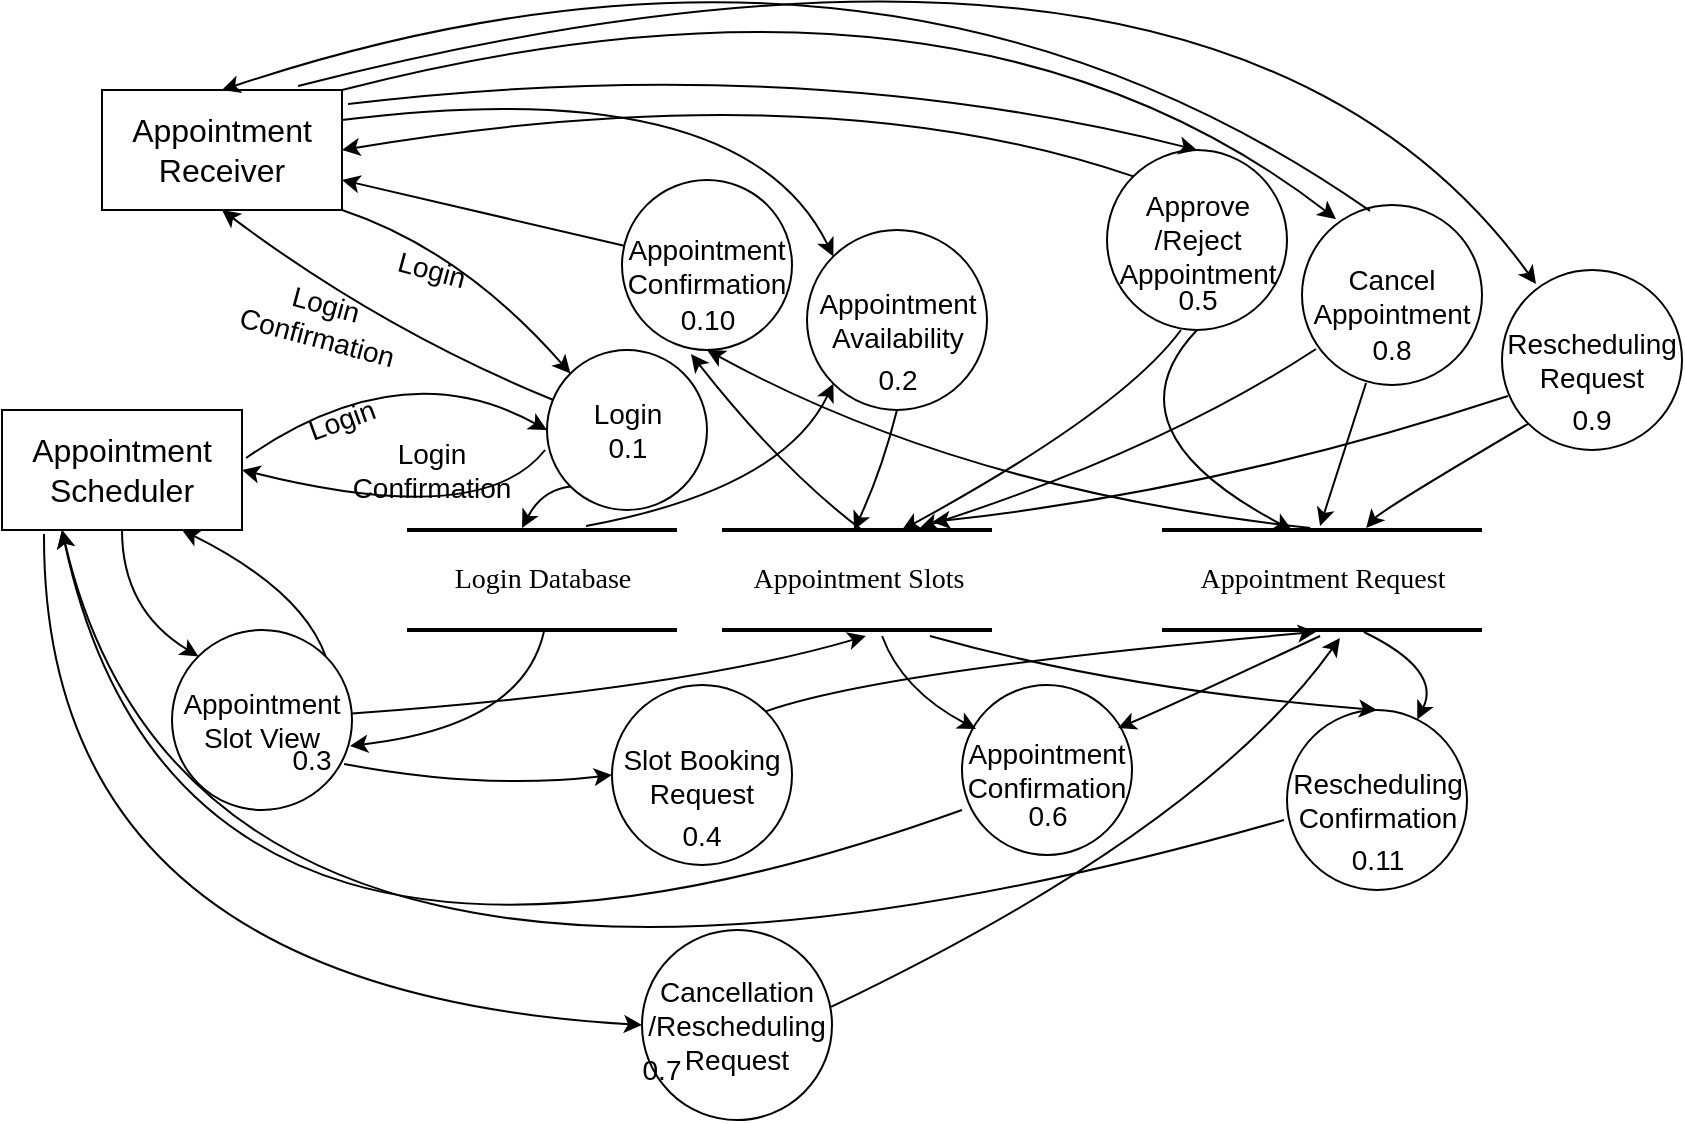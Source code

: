 <mxfile version="20.5.3" type="github">
  <diagram name="Page-1" id="b520641d-4fe3-3701-9064-5fc419738815">
    <mxGraphModel dx="1038" dy="564" grid="1" gridSize="10" guides="1" tooltips="1" connect="1" arrows="1" fold="1" page="1" pageScale="1" pageWidth="1100" pageHeight="850" background="none" math="0" shadow="0">
      <root>
        <mxCell id="0" />
        <mxCell id="1" parent="0" />
        <mxCell id="i_WOiG4FeXk5FNqNEXf6-2" value="Appointment Scheduler" style="rounded=0;whiteSpace=wrap;html=1;fontSize=16;fillColor=none;" parent="1" vertex="1">
          <mxGeometry x="20" y="300" width="120" height="60" as="geometry" />
        </mxCell>
        <mxCell id="i_WOiG4FeXk5FNqNEXf6-3" value="" style="curved=1;endArrow=classic;html=1;rounded=0;fontSize=14;exitX=1.017;exitY=0.4;exitDx=0;exitDy=0;entryX=0;entryY=0.5;entryDx=0;entryDy=0;exitPerimeter=0;" parent="1" source="i_WOiG4FeXk5FNqNEXf6-2" target="i_WOiG4FeXk5FNqNEXf6-4" edge="1">
          <mxGeometry width="50" height="50" relative="1" as="geometry">
            <mxPoint x="180" y="334.645" as="sourcePoint" />
            <mxPoint x="300" y="340" as="targetPoint" />
            <Array as="points">
              <mxPoint x="220" y="270" />
            </Array>
          </mxGeometry>
        </mxCell>
        <mxCell id="i_WOiG4FeXk5FNqNEXf6-4" value="&lt;div&gt;Login&lt;/div&gt;&lt;div&gt;0.1&lt;br&gt;&lt;/div&gt;" style="ellipse;whiteSpace=wrap;html=1;aspect=fixed;fillColor=none;fontSize=14;" parent="1" vertex="1">
          <mxGeometry x="292.5" y="270" width="80" height="80" as="geometry" />
        </mxCell>
        <mxCell id="i_WOiG4FeXk5FNqNEXf6-5" value="" style="curved=1;endArrow=classic;html=1;rounded=0;fontSize=14;exitX=-0.012;exitY=0.625;exitDx=0;exitDy=0;entryX=1;entryY=0.5;entryDx=0;entryDy=0;exitPerimeter=0;" parent="1" source="i_WOiG4FeXk5FNqNEXf6-4" target="i_WOiG4FeXk5FNqNEXf6-2" edge="1">
          <mxGeometry width="50" height="50" relative="1" as="geometry">
            <mxPoint x="300.0" y="365" as="sourcePoint" />
            <mxPoint x="170.96" y="350" as="targetPoint" />
            <Array as="points">
              <mxPoint x="260" y="360" />
            </Array>
          </mxGeometry>
        </mxCell>
        <mxCell id="i_WOiG4FeXk5FNqNEXf6-6" value="Login Database" style="html=1;rounded=0;shadow=0;comic=0;labelBackgroundColor=none;strokeWidth=2;fontFamily=Verdana;fontSize=14;align=center;shape=mxgraph.ios7ui.horLines;fillColor=none;" parent="1" vertex="1">
          <mxGeometry x="222.5" y="360" width="135" height="50" as="geometry" />
        </mxCell>
        <mxCell id="i_WOiG4FeXk5FNqNEXf6-8" value="" style="curved=1;endArrow=classic;html=1;rounded=0;fontSize=14;entryX=0.426;entryY=-0.02;entryDx=0;entryDy=0;entryPerimeter=0;exitX=0;exitY=1;exitDx=0;exitDy=0;" parent="1" source="i_WOiG4FeXk5FNqNEXf6-4" target="i_WOiG4FeXk5FNqNEXf6-6" edge="1">
          <mxGeometry width="50" height="50" relative="1" as="geometry">
            <mxPoint x="370" y="370" as="sourcePoint" />
            <mxPoint x="624.645" y="390" as="targetPoint" />
            <Array as="points">
              <mxPoint x="290" y="340" />
            </Array>
          </mxGeometry>
        </mxCell>
        <mxCell id="i_WOiG4FeXk5FNqNEXf6-9" value="" style="curved=1;endArrow=classic;html=1;rounded=0;fontSize=14;exitX=1;exitY=0.25;exitDx=0;exitDy=0;entryX=0;entryY=0;entryDx=0;entryDy=0;" parent="1" source="i_WOiG4FeXk5FNqNEXf6-13" target="i_WOiG4FeXk5FNqNEXf6-18" edge="1">
          <mxGeometry width="50" height="50" relative="1" as="geometry">
            <mxPoint x="340" y="180" as="sourcePoint" />
            <mxPoint x="330" y="130" as="targetPoint" />
            <Array as="points">
              <mxPoint x="390" y="130" />
            </Array>
          </mxGeometry>
        </mxCell>
        <mxCell id="i_WOiG4FeXk5FNqNEXf6-10" value="Login" style="text;html=1;strokeColor=none;fillColor=none;align=center;verticalAlign=middle;whiteSpace=wrap;rounded=0;fontSize=14;rotation=-20;" parent="1" vertex="1">
          <mxGeometry x="160" y="290" width="60" height="30" as="geometry" />
        </mxCell>
        <mxCell id="i_WOiG4FeXk5FNqNEXf6-12" value="Login Confirmation" style="text;html=1;strokeColor=none;fillColor=none;align=center;verticalAlign=middle;whiteSpace=wrap;rounded=0;fontSize=14;rotation=0;" parent="1" vertex="1">
          <mxGeometry x="195" y="315" width="80" height="30" as="geometry" />
        </mxCell>
        <mxCell id="i_WOiG4FeXk5FNqNEXf6-13" value="Appointment Receiver" style="rounded=0;whiteSpace=wrap;html=1;fontSize=16;fillColor=none;" parent="1" vertex="1">
          <mxGeometry x="70" y="140" width="120" height="60" as="geometry" />
        </mxCell>
        <mxCell id="i_WOiG4FeXk5FNqNEXf6-14" value="" style="curved=1;endArrow=classic;html=1;rounded=0;fontSize=14;exitX=1;exitY=1;exitDx=0;exitDy=0;entryX=0;entryY=0;entryDx=0;entryDy=0;" parent="1" source="i_WOiG4FeXk5FNqNEXf6-13" target="i_WOiG4FeXk5FNqNEXf6-4" edge="1">
          <mxGeometry width="50" height="50" relative="1" as="geometry">
            <mxPoint x="170" y="235" as="sourcePoint" />
            <mxPoint x="309.04" y="240" as="targetPoint" />
            <Array as="points">
              <mxPoint x="250" y="220" />
            </Array>
          </mxGeometry>
        </mxCell>
        <mxCell id="i_WOiG4FeXk5FNqNEXf6-16" value="" style="curved=1;endArrow=classic;html=1;rounded=0;fontSize=14;entryX=0.5;entryY=1;entryDx=0;entryDy=0;" parent="1" source="i_WOiG4FeXk5FNqNEXf6-4" target="i_WOiG4FeXk5FNqNEXf6-13" edge="1">
          <mxGeometry width="50" height="50" relative="1" as="geometry">
            <mxPoint x="360" y="310" as="sourcePoint" />
            <mxPoint x="180" y="245" as="targetPoint" />
            <Array as="points">
              <mxPoint x="210" y="260" />
            </Array>
          </mxGeometry>
        </mxCell>
        <mxCell id="i_WOiG4FeXk5FNqNEXf6-17" value="Appointment Slots" style="html=1;rounded=0;shadow=0;comic=0;labelBackgroundColor=none;strokeWidth=2;fontFamily=Verdana;fontSize=14;align=center;shape=mxgraph.ios7ui.horLines;fillColor=none;" parent="1" vertex="1">
          <mxGeometry x="380" y="360" width="135" height="50" as="geometry" />
        </mxCell>
        <mxCell id="i_WOiG4FeXk5FNqNEXf6-18" value="&lt;div&gt;Appointment&lt;/div&gt;&lt;div&gt;Availability&lt;br&gt;&lt;/div&gt;" style="ellipse;whiteSpace=wrap;html=1;aspect=fixed;fillColor=none;fontSize=14;" parent="1" vertex="1">
          <mxGeometry x="422.5" y="210" width="90" height="90" as="geometry" />
        </mxCell>
        <mxCell id="i_WOiG4FeXk5FNqNEXf6-19" value="Login" style="text;html=1;strokeColor=none;fillColor=none;align=center;verticalAlign=middle;whiteSpace=wrap;rounded=0;fontSize=14;rotation=15;" parent="1" vertex="1">
          <mxGeometry x="205" y="215" width="60" height="30" as="geometry" />
        </mxCell>
        <mxCell id="i_WOiG4FeXk5FNqNEXf6-20" value="Login Confirmation" style="text;html=1;strokeColor=none;fillColor=none;align=center;verticalAlign=middle;whiteSpace=wrap;rounded=0;fontSize=14;rotation=15;" parent="1" vertex="1">
          <mxGeometry x="140" y="240" width="80" height="30" as="geometry" />
        </mxCell>
        <mxCell id="i_WOiG4FeXk5FNqNEXf6-22" value="0.2" style="text;html=1;strokeColor=none;fillColor=none;align=center;verticalAlign=middle;whiteSpace=wrap;rounded=0;fontSize=14;" parent="1" vertex="1">
          <mxGeometry x="437.5" y="270" width="60" height="30" as="geometry" />
        </mxCell>
        <mxCell id="i_WOiG4FeXk5FNqNEXf6-23" value="" style="curved=1;endArrow=classic;html=1;rounded=0;fontSize=14;exitX=0.5;exitY=1;exitDx=0;exitDy=0;entryX=0.489;entryY=0;entryDx=0;entryDy=0;entryPerimeter=0;" parent="1" source="i_WOiG4FeXk5FNqNEXf6-18" target="i_WOiG4FeXk5FNqNEXf6-17" edge="1">
          <mxGeometry width="50" height="50" relative="1" as="geometry">
            <mxPoint x="560" y="270" as="sourcePoint" />
            <mxPoint x="748" y="341.04" as="targetPoint" />
            <Array as="points">
              <mxPoint x="460" y="330" />
            </Array>
          </mxGeometry>
        </mxCell>
        <mxCell id="i_WOiG4FeXk5FNqNEXf6-24" value="&lt;div&gt;Appointment&lt;/div&gt;&lt;div&gt;Slot View&lt;br&gt;&lt;/div&gt;" style="ellipse;whiteSpace=wrap;html=1;aspect=fixed;fillColor=none;fontSize=14;" parent="1" vertex="1">
          <mxGeometry x="105" y="410" width="90" height="90" as="geometry" />
        </mxCell>
        <mxCell id="i_WOiG4FeXk5FNqNEXf6-25" value="0.3" style="text;html=1;strokeColor=none;fillColor=none;align=center;verticalAlign=middle;whiteSpace=wrap;rounded=0;fontSize=14;" parent="1" vertex="1">
          <mxGeometry x="145" y="460" width="60" height="30" as="geometry" />
        </mxCell>
        <mxCell id="i_WOiG4FeXk5FNqNEXf6-26" value="" style="curved=1;endArrow=classic;html=1;rounded=0;fontSize=14;exitX=0.5;exitY=1;exitDx=0;exitDy=0;entryX=0;entryY=0;entryDx=0;entryDy=0;" parent="1" source="i_WOiG4FeXk5FNqNEXf6-2" target="i_WOiG4FeXk5FNqNEXf6-24" edge="1">
          <mxGeometry width="50" height="50" relative="1" as="geometry">
            <mxPoint x="65.36" y="474.645" as="sourcePoint" />
            <mxPoint x="250.005" y="440" as="targetPoint" />
            <Array as="points">
              <mxPoint x="80" y="400" />
            </Array>
          </mxGeometry>
        </mxCell>
        <mxCell id="i_WOiG4FeXk5FNqNEXf6-27" value="" style="curved=1;endArrow=classic;html=1;rounded=0;fontSize=14;entryX=0.533;entryY=1.06;entryDx=0;entryDy=0;entryPerimeter=0;" parent="1" source="i_WOiG4FeXk5FNqNEXf6-24" target="i_WOiG4FeXk5FNqNEXf6-17" edge="1">
          <mxGeometry width="50" height="50" relative="1" as="geometry">
            <mxPoint x="280" y="510" as="sourcePoint" />
            <mxPoint x="451.716" y="591.716" as="targetPoint" />
            <Array as="points">
              <mxPoint x="360" y="440" />
            </Array>
          </mxGeometry>
        </mxCell>
        <mxCell id="i_WOiG4FeXk5FNqNEXf6-28" value="&lt;div&gt;Slot Booking Request&lt;br&gt;&lt;/div&gt;" style="ellipse;whiteSpace=wrap;html=1;aspect=fixed;fillColor=none;fontSize=14;" parent="1" vertex="1">
          <mxGeometry x="325" y="437.5" width="90" height="90" as="geometry" />
        </mxCell>
        <mxCell id="i_WOiG4FeXk5FNqNEXf6-29" value="" style="curved=1;endArrow=classic;html=1;rounded=0;fontSize=14;exitX=0.956;exitY=0.744;exitDx=0;exitDy=0;entryX=0;entryY=0.5;entryDx=0;entryDy=0;exitPerimeter=0;" parent="1" source="i_WOiG4FeXk5FNqNEXf6-24" target="i_WOiG4FeXk5FNqNEXf6-28" edge="1">
          <mxGeometry width="50" height="50" relative="1" as="geometry">
            <mxPoint x="280" y="490" as="sourcePoint" />
            <mxPoint x="291.98" y="567" as="targetPoint" />
            <Array as="points">
              <mxPoint x="260" y="490" />
            </Array>
          </mxGeometry>
        </mxCell>
        <mxCell id="i_WOiG4FeXk5FNqNEXf6-30" value="Appointment Request" style="html=1;rounded=0;shadow=0;comic=0;labelBackgroundColor=none;strokeWidth=2;fontFamily=Verdana;fontSize=14;align=center;shape=mxgraph.ios7ui.horLines;fillColor=none;" parent="1" vertex="1">
          <mxGeometry x="600" y="360" width="160" height="50" as="geometry" />
        </mxCell>
        <mxCell id="i_WOiG4FeXk5FNqNEXf6-31" value="" style="curved=1;endArrow=classic;html=1;rounded=0;fontSize=14;exitX=1;exitY=0;exitDx=0;exitDy=0;entryX=0.481;entryY=1.02;entryDx=0;entryDy=0;entryPerimeter=0;" parent="1" source="i_WOiG4FeXk5FNqNEXf6-28" target="i_WOiG4FeXk5FNqNEXf6-30" edge="1">
          <mxGeometry width="50" height="50" relative="1" as="geometry">
            <mxPoint x="456" y="476.96" as="sourcePoint" />
            <mxPoint x="549.96" y="505" as="targetPoint" />
            <Array as="points">
              <mxPoint x="460" y="430" />
            </Array>
          </mxGeometry>
        </mxCell>
        <mxCell id="i_WOiG4FeXk5FNqNEXf6-32" value="0.4" style="text;html=1;strokeColor=none;fillColor=none;align=center;verticalAlign=middle;whiteSpace=wrap;rounded=0;fontSize=14;" parent="1" vertex="1">
          <mxGeometry x="340" y="497.5" width="60" height="30" as="geometry" />
        </mxCell>
        <mxCell id="i_WOiG4FeXk5FNqNEXf6-33" value="&lt;div&gt;Approve&lt;/div&gt;&lt;div&gt;/Reject&lt;br&gt;&lt;/div&gt;&lt;div&gt;Appointment&lt;/div&gt;" style="ellipse;whiteSpace=wrap;html=1;aspect=fixed;fillColor=none;fontSize=14;" parent="1" vertex="1">
          <mxGeometry x="572.5" y="170" width="90" height="90" as="geometry" />
        </mxCell>
        <mxCell id="i_WOiG4FeXk5FNqNEXf6-34" value="" style="curved=1;endArrow=classic;html=1;rounded=0;fontSize=14;exitX=1.025;exitY=0.117;exitDx=0;exitDy=0;entryX=0.5;entryY=0;entryDx=0;entryDy=0;exitPerimeter=0;" parent="1" source="i_WOiG4FeXk5FNqNEXf6-13" target="i_WOiG4FeXk5FNqNEXf6-33" edge="1">
          <mxGeometry width="50" height="50" relative="1" as="geometry">
            <mxPoint x="191.82" y="165" as="sourcePoint" />
            <mxPoint x="680" y="120" as="targetPoint" />
            <Array as="points">
              <mxPoint x="420" y="120" />
            </Array>
          </mxGeometry>
        </mxCell>
        <mxCell id="i_WOiG4FeXk5FNqNEXf6-35" value="0.5" style="text;html=1;strokeColor=none;fillColor=none;align=center;verticalAlign=middle;whiteSpace=wrap;rounded=0;fontSize=14;" parent="1" vertex="1">
          <mxGeometry x="587.5" y="230" width="60" height="30" as="geometry" />
        </mxCell>
        <mxCell id="i_WOiG4FeXk5FNqNEXf6-36" value="" style="curved=1;endArrow=classic;html=1;rounded=0;fontSize=14;exitX=0.5;exitY=1;exitDx=0;exitDy=0;entryX=0.406;entryY=0;entryDx=0;entryDy=0;entryPerimeter=0;" parent="1" source="i_WOiG4FeXk5FNqNEXf6-33" target="i_WOiG4FeXk5FNqNEXf6-30" edge="1">
          <mxGeometry width="50" height="50" relative="1" as="geometry">
            <mxPoint x="598.98" y="250" as="sourcePoint" />
            <mxPoint x="569.995" y="355" as="targetPoint" />
            <Array as="points">
              <mxPoint x="570" y="310" />
            </Array>
          </mxGeometry>
        </mxCell>
        <mxCell id="i_WOiG4FeXk5FNqNEXf6-37" value="" style="curved=1;endArrow=classic;html=1;rounded=0;fontSize=14;entryX=0.667;entryY=0;entryDx=0;entryDy=0;entryPerimeter=0;exitX=0.411;exitY=1;exitDx=0;exitDy=0;exitPerimeter=0;" parent="1" source="i_WOiG4FeXk5FNqNEXf6-33" target="i_WOiG4FeXk5FNqNEXf6-17" edge="1">
          <mxGeometry width="50" height="50" relative="1" as="geometry">
            <mxPoint x="540" y="260" as="sourcePoint" />
            <mxPoint x="567.96" y="345" as="targetPoint" />
            <Array as="points">
              <mxPoint x="580" y="300" />
            </Array>
          </mxGeometry>
        </mxCell>
        <mxCell id="i_WOiG4FeXk5FNqNEXf6-38" value="&lt;div&gt;Appointment&lt;/div&gt;&lt;div&gt;Confirmation&lt;br&gt;&lt;/div&gt;" style="ellipse;whiteSpace=wrap;html=1;aspect=fixed;fillColor=none;fontSize=14;" parent="1" vertex="1">
          <mxGeometry x="500" y="437.5" width="85" height="85" as="geometry" />
        </mxCell>
        <mxCell id="i_WOiG4FeXk5FNqNEXf6-39" value="" style="curved=1;endArrow=classic;html=1;rounded=0;fontSize=14;entryX=0.918;entryY=0.253;entryDx=0;entryDy=0;exitX=0.494;exitY=1.06;exitDx=0;exitDy=0;exitPerimeter=0;entryPerimeter=0;" parent="1" source="i_WOiG4FeXk5FNqNEXf6-30" target="i_WOiG4FeXk5FNqNEXf6-38" edge="1">
          <mxGeometry width="50" height="50" relative="1" as="geometry">
            <mxPoint x="699.996" y="429.644" as="sourcePoint" />
            <mxPoint x="598.29" y="460.36" as="targetPoint" />
            <Array as="points">
              <mxPoint x="600" y="450" />
            </Array>
          </mxGeometry>
        </mxCell>
        <mxCell id="i_WOiG4FeXk5FNqNEXf6-40" value="" style="curved=1;endArrow=classic;html=1;rounded=0;fontSize=14;entryX=0.082;entryY=0.259;entryDx=0;entryDy=0;exitX=0.593;exitY=1.06;exitDx=0;exitDy=0;exitPerimeter=0;entryPerimeter=0;" parent="1" source="i_WOiG4FeXk5FNqNEXf6-17" target="i_WOiG4FeXk5FNqNEXf6-38" edge="1">
          <mxGeometry width="50" height="50" relative="1" as="geometry">
            <mxPoint x="515" y="442.55" as="sourcePoint" />
            <mxPoint x="452.512" y="489.998" as="targetPoint" />
            <Array as="points">
              <mxPoint x="470" y="440" />
            </Array>
          </mxGeometry>
        </mxCell>
        <mxCell id="i_WOiG4FeXk5FNqNEXf6-41" value="0.6" style="text;html=1;strokeColor=none;fillColor=none;align=center;verticalAlign=middle;whiteSpace=wrap;rounded=0;fontSize=14;" parent="1" vertex="1">
          <mxGeometry x="512.5" y="487.5" width="60" height="30" as="geometry" />
        </mxCell>
        <mxCell id="i_WOiG4FeXk5FNqNEXf6-42" value="&lt;div&gt;Cancel&lt;br&gt;&lt;/div&gt;&lt;div&gt;Appointment&lt;/div&gt;" style="ellipse;whiteSpace=wrap;html=1;aspect=fixed;fillColor=none;fontSize=14;" parent="1" vertex="1">
          <mxGeometry x="670" y="197.5" width="90" height="90" as="geometry" />
        </mxCell>
        <mxCell id="i_WOiG4FeXk5FNqNEXf6-43" value="0.7" style="text;html=1;strokeColor=none;fillColor=none;align=center;verticalAlign=middle;whiteSpace=wrap;rounded=0;fontSize=14;" parent="1" vertex="1">
          <mxGeometry x="320" y="615" width="60" height="30" as="geometry" />
        </mxCell>
        <mxCell id="i_WOiG4FeXk5FNqNEXf6-44" value="" style="curved=1;endArrow=classic;html=1;rounded=0;fontSize=14;entryX=0.733;entryY=-0.02;entryDx=0;entryDy=0;entryPerimeter=0;exitX=0.078;exitY=0.8;exitDx=0;exitDy=0;exitPerimeter=0;" parent="1" source="i_WOiG4FeXk5FNqNEXf6-42" target="i_WOiG4FeXk5FNqNEXf6-17" edge="1">
          <mxGeometry width="50" height="50" relative="1" as="geometry">
            <mxPoint x="640" y="240" as="sourcePoint" />
            <mxPoint x="581.865" y="358.18" as="targetPoint" />
            <Array as="points">
              <mxPoint x="600" y="320" />
            </Array>
          </mxGeometry>
        </mxCell>
        <mxCell id="i_WOiG4FeXk5FNqNEXf6-45" value="" style="curved=1;endArrow=classic;html=1;rounded=0;fontSize=14;entryX=0.494;entryY=-0.04;entryDx=0;entryDy=0;entryPerimeter=0;exitX=0.356;exitY=0.989;exitDx=0;exitDy=0;exitPerimeter=0;" parent="1" source="i_WOiG4FeXk5FNqNEXf6-42" target="i_WOiG4FeXk5FNqNEXf6-30" edge="1">
          <mxGeometry width="50" height="50" relative="1" as="geometry">
            <mxPoint x="821.05" y="275.5" as="sourcePoint" />
            <mxPoint x="620.005" y="354.5" as="targetPoint" />
            <Array as="points" />
          </mxGeometry>
        </mxCell>
        <mxCell id="i_WOiG4FeXk5FNqNEXf6-46" value="&lt;div&gt;Rescheduling&lt;br&gt;&lt;/div&gt;&lt;div&gt;Request&lt;br&gt;&lt;/div&gt;" style="ellipse;whiteSpace=wrap;html=1;aspect=fixed;fillColor=none;fontSize=14;" parent="1" vertex="1">
          <mxGeometry x="770" y="230" width="90" height="90" as="geometry" />
        </mxCell>
        <mxCell id="i_WOiG4FeXk5FNqNEXf6-48" value="&lt;div&gt;Cancellation&lt;/div&gt;&lt;div&gt;/Rescheduling Request&lt;/div&gt;" style="ellipse;whiteSpace=wrap;html=1;aspect=fixed;fillColor=none;fontSize=14;" parent="1" vertex="1">
          <mxGeometry x="340" y="560" width="95" height="95" as="geometry" />
        </mxCell>
        <mxCell id="i_WOiG4FeXk5FNqNEXf6-50" value="" style="curved=1;endArrow=classic;html=1;rounded=0;fontSize=14;exitX=0.175;exitY=1.033;exitDx=0;exitDy=0;entryX=0;entryY=0.5;entryDx=0;entryDy=0;exitPerimeter=0;" parent="1" source="i_WOiG4FeXk5FNqNEXf6-2" target="i_WOiG4FeXk5FNqNEXf6-48" edge="1">
          <mxGeometry width="50" height="50" relative="1" as="geometry">
            <mxPoint x="90" y="360.5" as="sourcePoint" />
            <mxPoint x="101.98" y="437.5" as="targetPoint" />
            <Array as="points">
              <mxPoint x="40" y="590" />
            </Array>
          </mxGeometry>
        </mxCell>
        <mxCell id="i_WOiG4FeXk5FNqNEXf6-51" value="" style="curved=1;endArrow=classic;html=1;rounded=0;fontSize=14;exitX=0.995;exitY=0.405;exitDx=0;exitDy=0;entryX=0.556;entryY=1.08;entryDx=0;entryDy=0;exitPerimeter=0;entryPerimeter=0;" parent="1" source="i_WOiG4FeXk5FNqNEXf6-48" target="i_WOiG4FeXk5FNqNEXf6-30" edge="1">
          <mxGeometry width="50" height="50" relative="1" as="geometry">
            <mxPoint x="590" y="527.5" as="sourcePoint" />
            <mxPoint x="698.96" y="543.04" as="targetPoint" />
            <Array as="points">
              <mxPoint x="620" y="510" />
            </Array>
          </mxGeometry>
        </mxCell>
        <mxCell id="i_WOiG4FeXk5FNqNEXf6-52" value="0.8" style="text;html=1;strokeColor=none;fillColor=none;align=center;verticalAlign=middle;whiteSpace=wrap;rounded=0;fontSize=14;" parent="1" vertex="1">
          <mxGeometry x="685" y="255" width="60" height="30" as="geometry" />
        </mxCell>
        <mxCell id="i_WOiG4FeXk5FNqNEXf6-53" value="" style="curved=1;endArrow=classic;html=1;rounded=0;fontSize=14;entryX=0.638;entryY=-0.02;entryDx=0;entryDy=0;entryPerimeter=0;exitX=0;exitY=1;exitDx=0;exitDy=0;" parent="1" source="i_WOiG4FeXk5FNqNEXf6-46" target="i_WOiG4FeXk5FNqNEXf6-30" edge="1">
          <mxGeometry width="50" height="50" relative="1" as="geometry">
            <mxPoint x="790" y="310" as="sourcePoint" />
            <mxPoint x="740" y="400" as="targetPoint" />
            <Array as="points">
              <mxPoint x="710" y="350" />
            </Array>
          </mxGeometry>
        </mxCell>
        <mxCell id="i_WOiG4FeXk5FNqNEXf6-54" value="" style="curved=1;endArrow=classic;html=1;rounded=0;fontSize=14;entryX=0.778;entryY=-0.08;entryDx=0;entryDy=0;entryPerimeter=0;exitX=0.033;exitY=0.7;exitDx=0;exitDy=0;exitPerimeter=0;" parent="1" source="i_WOiG4FeXk5FNqNEXf6-46" target="i_WOiG4FeXk5FNqNEXf6-17" edge="1">
          <mxGeometry width="50" height="50" relative="1" as="geometry">
            <mxPoint x="730.57" y="270" as="sourcePoint" />
            <mxPoint x="562.505" y="387" as="targetPoint" />
            <Array as="points">
              <mxPoint x="630" y="340" />
            </Array>
          </mxGeometry>
        </mxCell>
        <mxCell id="i_WOiG4FeXk5FNqNEXf6-55" value="" style="curved=1;endArrow=classic;html=1;rounded=0;fontSize=14;exitX=1;exitY=0;exitDx=0;exitDy=0;entryX=0.189;entryY=0.078;entryDx=0;entryDy=0;entryPerimeter=0;" parent="1" source="i_WOiG4FeXk5FNqNEXf6-13" target="i_WOiG4FeXk5FNqNEXf6-42" edge="1">
          <mxGeometry width="50" height="50" relative="1" as="geometry">
            <mxPoint x="260" y="30" as="sourcePoint" />
            <mxPoint x="620" y="160" as="targetPoint" />
            <Array as="points">
              <mxPoint x="500" y="60" />
            </Array>
          </mxGeometry>
        </mxCell>
        <mxCell id="i_WOiG4FeXk5FNqNEXf6-59" value="" style="curved=1;endArrow=classic;html=1;rounded=0;fontSize=14;exitX=0.817;exitY=-0.033;exitDx=0;exitDy=0;exitPerimeter=0;entryX=0.189;entryY=0.078;entryDx=0;entryDy=0;entryPerimeter=0;" parent="1" source="i_WOiG4FeXk5FNqNEXf6-13" target="i_WOiG4FeXk5FNqNEXf6-46" edge="1">
          <mxGeometry width="50" height="50" relative="1" as="geometry">
            <mxPoint x="168.01" y="160" as="sourcePoint" />
            <mxPoint x="720" y="170" as="targetPoint" />
            <Array as="points">
              <mxPoint x="630" y="20" />
            </Array>
          </mxGeometry>
        </mxCell>
        <mxCell id="i_WOiG4FeXk5FNqNEXf6-60" value="0.9" style="text;html=1;strokeColor=none;fillColor=none;align=center;verticalAlign=middle;whiteSpace=wrap;rounded=0;fontSize=14;" parent="1" vertex="1">
          <mxGeometry x="785" y="290" width="60" height="30" as="geometry" />
        </mxCell>
        <mxCell id="i_WOiG4FeXk5FNqNEXf6-61" value="" style="curved=1;endArrow=classic;html=1;rounded=0;fontSize=14;entryX=0.25;entryY=1;entryDx=0;entryDy=0;" parent="1" edge="1" target="i_WOiG4FeXk5FNqNEXf6-2">
          <mxGeometry width="50" height="50" relative="1" as="geometry">
            <mxPoint x="500" y="500" as="sourcePoint" />
            <mxPoint x="100.21" y="350" as="targetPoint" />
            <Array as="points">
              <mxPoint x="110" y="640" />
            </Array>
          </mxGeometry>
        </mxCell>
        <mxCell id="i_WOiG4FeXk5FNqNEXf6-64" value="" style="curved=1;endArrow=classic;html=1;rounded=0;fontSize=14;entryX=0;entryY=1;entryDx=0;entryDy=0;exitX=0.663;exitY=-0.04;exitDx=0;exitDy=0;exitPerimeter=0;" parent="1" source="i_WOiG4FeXk5FNqNEXf6-6" target="i_WOiG4FeXk5FNqNEXf6-18" edge="1">
          <mxGeometry width="50" height="50" relative="1" as="geometry">
            <mxPoint x="373.29" y="345.72" as="sourcePoint" />
            <mxPoint x="444.996" y="265.004" as="targetPoint" />
            <Array as="points">
              <mxPoint x="410" y="340" />
            </Array>
          </mxGeometry>
        </mxCell>
        <mxCell id="i_WOiG4FeXk5FNqNEXf6-65" value="" style="curved=1;endArrow=classic;html=1;rounded=0;fontSize=14;entryX=0.989;entryY=0.644;entryDx=0;entryDy=0;exitX=0.507;exitY=1.02;exitDx=0;exitDy=0;exitPerimeter=0;entryPerimeter=0;" parent="1" source="i_WOiG4FeXk5FNqNEXf6-6" target="i_WOiG4FeXk5FNqNEXf6-24" edge="1">
          <mxGeometry width="50" height="50" relative="1" as="geometry">
            <mxPoint x="321.84" y="410.0" as="sourcePoint" />
            <mxPoint x="198.165" y="511.18" as="targetPoint" />
            <Array as="points">
              <mxPoint x="280" y="458" />
            </Array>
          </mxGeometry>
        </mxCell>
        <mxCell id="ZGvGmiSjte9xh0HO9sed-1" value="" style="curved=1;endArrow=classic;html=1;rounded=0;fontSize=14;entryX=0.75;entryY=1;entryDx=0;entryDy=0;exitX=1;exitY=0;exitDx=0;exitDy=0;" edge="1" parent="1" source="i_WOiG4FeXk5FNqNEXf6-24" target="i_WOiG4FeXk5FNqNEXf6-2">
          <mxGeometry width="50" height="50" relative="1" as="geometry">
            <mxPoint x="190" y="400" as="sourcePoint" />
            <mxPoint x="160.005" y="349.02" as="targetPoint" />
            <Array as="points">
              <mxPoint x="170" y="390" />
            </Array>
          </mxGeometry>
        </mxCell>
        <mxCell id="ZGvGmiSjte9xh0HO9sed-3" value="" style="curved=1;endArrow=classic;html=1;rounded=0;fontSize=14;exitX=0.378;exitY=0.033;exitDx=0;exitDy=0;entryX=0.5;entryY=0;entryDx=0;entryDy=0;exitPerimeter=0;" edge="1" parent="1" source="i_WOiG4FeXk5FNqNEXf6-42" target="i_WOiG4FeXk5FNqNEXf6-13">
          <mxGeometry width="50" height="50" relative="1" as="geometry">
            <mxPoint x="642.01" y="180.0" as="sourcePoint" />
            <mxPoint x="205" y="172.98" as="targetPoint" />
            <Array as="points">
              <mxPoint x="460" y="30" />
            </Array>
          </mxGeometry>
        </mxCell>
        <mxCell id="ZGvGmiSjte9xh0HO9sed-4" value="&lt;div&gt;Appointment&lt;/div&gt;&lt;div&gt;Confirmation&lt;br&gt;&lt;/div&gt;" style="ellipse;whiteSpace=wrap;html=1;aspect=fixed;fillColor=none;fontSize=14;" vertex="1" parent="1">
          <mxGeometry x="330" y="185" width="85" height="85" as="geometry" />
        </mxCell>
        <mxCell id="ZGvGmiSjte9xh0HO9sed-8" value="" style="curved=1;endArrow=classic;html=1;rounded=0;fontSize=14;entryX=0.406;entryY=1.024;entryDx=0;entryDy=0;entryPerimeter=0;" edge="1" parent="1" target="ZGvGmiSjte9xh0HO9sed-4">
          <mxGeometry width="50" height="50" relative="1" as="geometry">
            <mxPoint x="450" y="360" as="sourcePoint" />
            <mxPoint x="427.5" y="126.82" as="targetPoint" />
            <Array as="points">
              <mxPoint x="410" y="330" />
            </Array>
          </mxGeometry>
        </mxCell>
        <mxCell id="ZGvGmiSjte9xh0HO9sed-9" value="" style="curved=1;endArrow=classic;html=1;rounded=0;fontSize=14;entryX=0.5;entryY=1;entryDx=0;entryDy=0;exitX=0.463;exitY=-0.02;exitDx=0;exitDy=0;exitPerimeter=0;" edge="1" parent="1" source="i_WOiG4FeXk5FNqNEXf6-30" target="ZGvGmiSjte9xh0HO9sed-4">
          <mxGeometry width="50" height="50" relative="1" as="geometry">
            <mxPoint x="460" y="370" as="sourcePoint" />
            <mxPoint x="200" y="252.5" as="targetPoint" />
            <Array as="points">
              <mxPoint x="500" y="340" />
            </Array>
          </mxGeometry>
        </mxCell>
        <mxCell id="ZGvGmiSjte9xh0HO9sed-13" value="0.10" style="text;html=1;strokeColor=none;fillColor=none;align=center;verticalAlign=middle;whiteSpace=wrap;rounded=0;fontSize=14;" vertex="1" parent="1">
          <mxGeometry x="342.5" y="240" width="60" height="30" as="geometry" />
        </mxCell>
        <mxCell id="ZGvGmiSjte9xh0HO9sed-14" value="" style="curved=1;endArrow=classic;html=1;rounded=0;fontSize=14;entryX=1;entryY=0.75;entryDx=0;entryDy=0;" edge="1" parent="1" source="ZGvGmiSjte9xh0HO9sed-4" target="i_WOiG4FeXk5FNqNEXf6-13">
          <mxGeometry width="50" height="50" relative="1" as="geometry">
            <mxPoint x="350" y="190" as="sourcePoint" />
            <mxPoint x="242.86" y="214.645" as="targetPoint" />
            <Array as="points" />
          </mxGeometry>
        </mxCell>
        <mxCell id="ZGvGmiSjte9xh0HO9sed-15" value="" style="curved=1;endArrow=classic;html=1;rounded=0;fontSize=14;exitX=0;exitY=0;exitDx=0;exitDy=0;entryX=1;entryY=0.5;entryDx=0;entryDy=0;" edge="1" parent="1" source="i_WOiG4FeXk5FNqNEXf6-33" target="i_WOiG4FeXk5FNqNEXf6-13">
          <mxGeometry width="50" height="50" relative="1" as="geometry">
            <mxPoint x="627.5" y="180" as="sourcePoint" />
            <mxPoint x="203" y="157.02" as="targetPoint" />
            <Array as="points">
              <mxPoint x="430" y="130" />
            </Array>
          </mxGeometry>
        </mxCell>
        <mxCell id="ZGvGmiSjte9xh0HO9sed-16" value="&lt;div&gt;Rescheduling&lt;br&gt;&lt;/div&gt;&lt;div&gt;Confirmation&lt;br&gt;&lt;/div&gt;" style="ellipse;whiteSpace=wrap;html=1;aspect=fixed;fillColor=none;fontSize=14;" vertex="1" parent="1">
          <mxGeometry x="662.5" y="450" width="90" height="90" as="geometry" />
        </mxCell>
        <mxCell id="ZGvGmiSjte9xh0HO9sed-17" value="0.11" style="text;html=1;strokeColor=none;fillColor=none;align=center;verticalAlign=middle;whiteSpace=wrap;rounded=0;fontSize=14;" vertex="1" parent="1">
          <mxGeometry x="677.5" y="510" width="60" height="30" as="geometry" />
        </mxCell>
        <mxCell id="ZGvGmiSjte9xh0HO9sed-18" value="" style="curved=1;endArrow=classic;html=1;rounded=0;fontSize=14;entryX=0.25;entryY=1;entryDx=0;entryDy=0;exitX=-0.017;exitY=0.611;exitDx=0;exitDy=0;exitPerimeter=0;" edge="1" parent="1" source="ZGvGmiSjte9xh0HO9sed-16" target="i_WOiG4FeXk5FNqNEXf6-2">
          <mxGeometry width="50" height="50" relative="1" as="geometry">
            <mxPoint x="673.51" y="542" as="sourcePoint" />
            <mxPoint x="572.5" y="588.005" as="targetPoint" />
            <Array as="points">
              <mxPoint x="120" y="660" />
            </Array>
          </mxGeometry>
        </mxCell>
        <mxCell id="ZGvGmiSjte9xh0HO9sed-19" value="" style="curved=1;endArrow=classic;html=1;rounded=0;fontSize=14;entryX=0.5;entryY=0;entryDx=0;entryDy=0;exitX=0.77;exitY=1.06;exitDx=0;exitDy=0;exitPerimeter=0;" edge="1" parent="1" source="i_WOiG4FeXk5FNqNEXf6-17" target="ZGvGmiSjte9xh0HO9sed-16">
          <mxGeometry width="50" height="50" relative="1" as="geometry">
            <mxPoint x="819.995" y="425" as="sourcePoint" />
            <mxPoint x="866.91" y="471.515" as="targetPoint" />
            <Array as="points">
              <mxPoint x="580" y="440" />
            </Array>
          </mxGeometry>
        </mxCell>
        <mxCell id="ZGvGmiSjte9xh0HO9sed-20" value="" style="curved=1;endArrow=classic;html=1;rounded=0;fontSize=14;exitX=0.631;exitY=1.02;exitDx=0;exitDy=0;exitPerimeter=0;" edge="1" parent="1" source="i_WOiG4FeXk5FNqNEXf6-30" target="ZGvGmiSjte9xh0HO9sed-16">
          <mxGeometry width="50" height="50" relative="1" as="geometry">
            <mxPoint x="835.005" y="445.54" as="sourcePoint" />
            <mxPoint x="824.04" y="517.5" as="targetPoint" />
            <Array as="points">
              <mxPoint x="740" y="430" />
            </Array>
          </mxGeometry>
        </mxCell>
      </root>
    </mxGraphModel>
  </diagram>
</mxfile>
